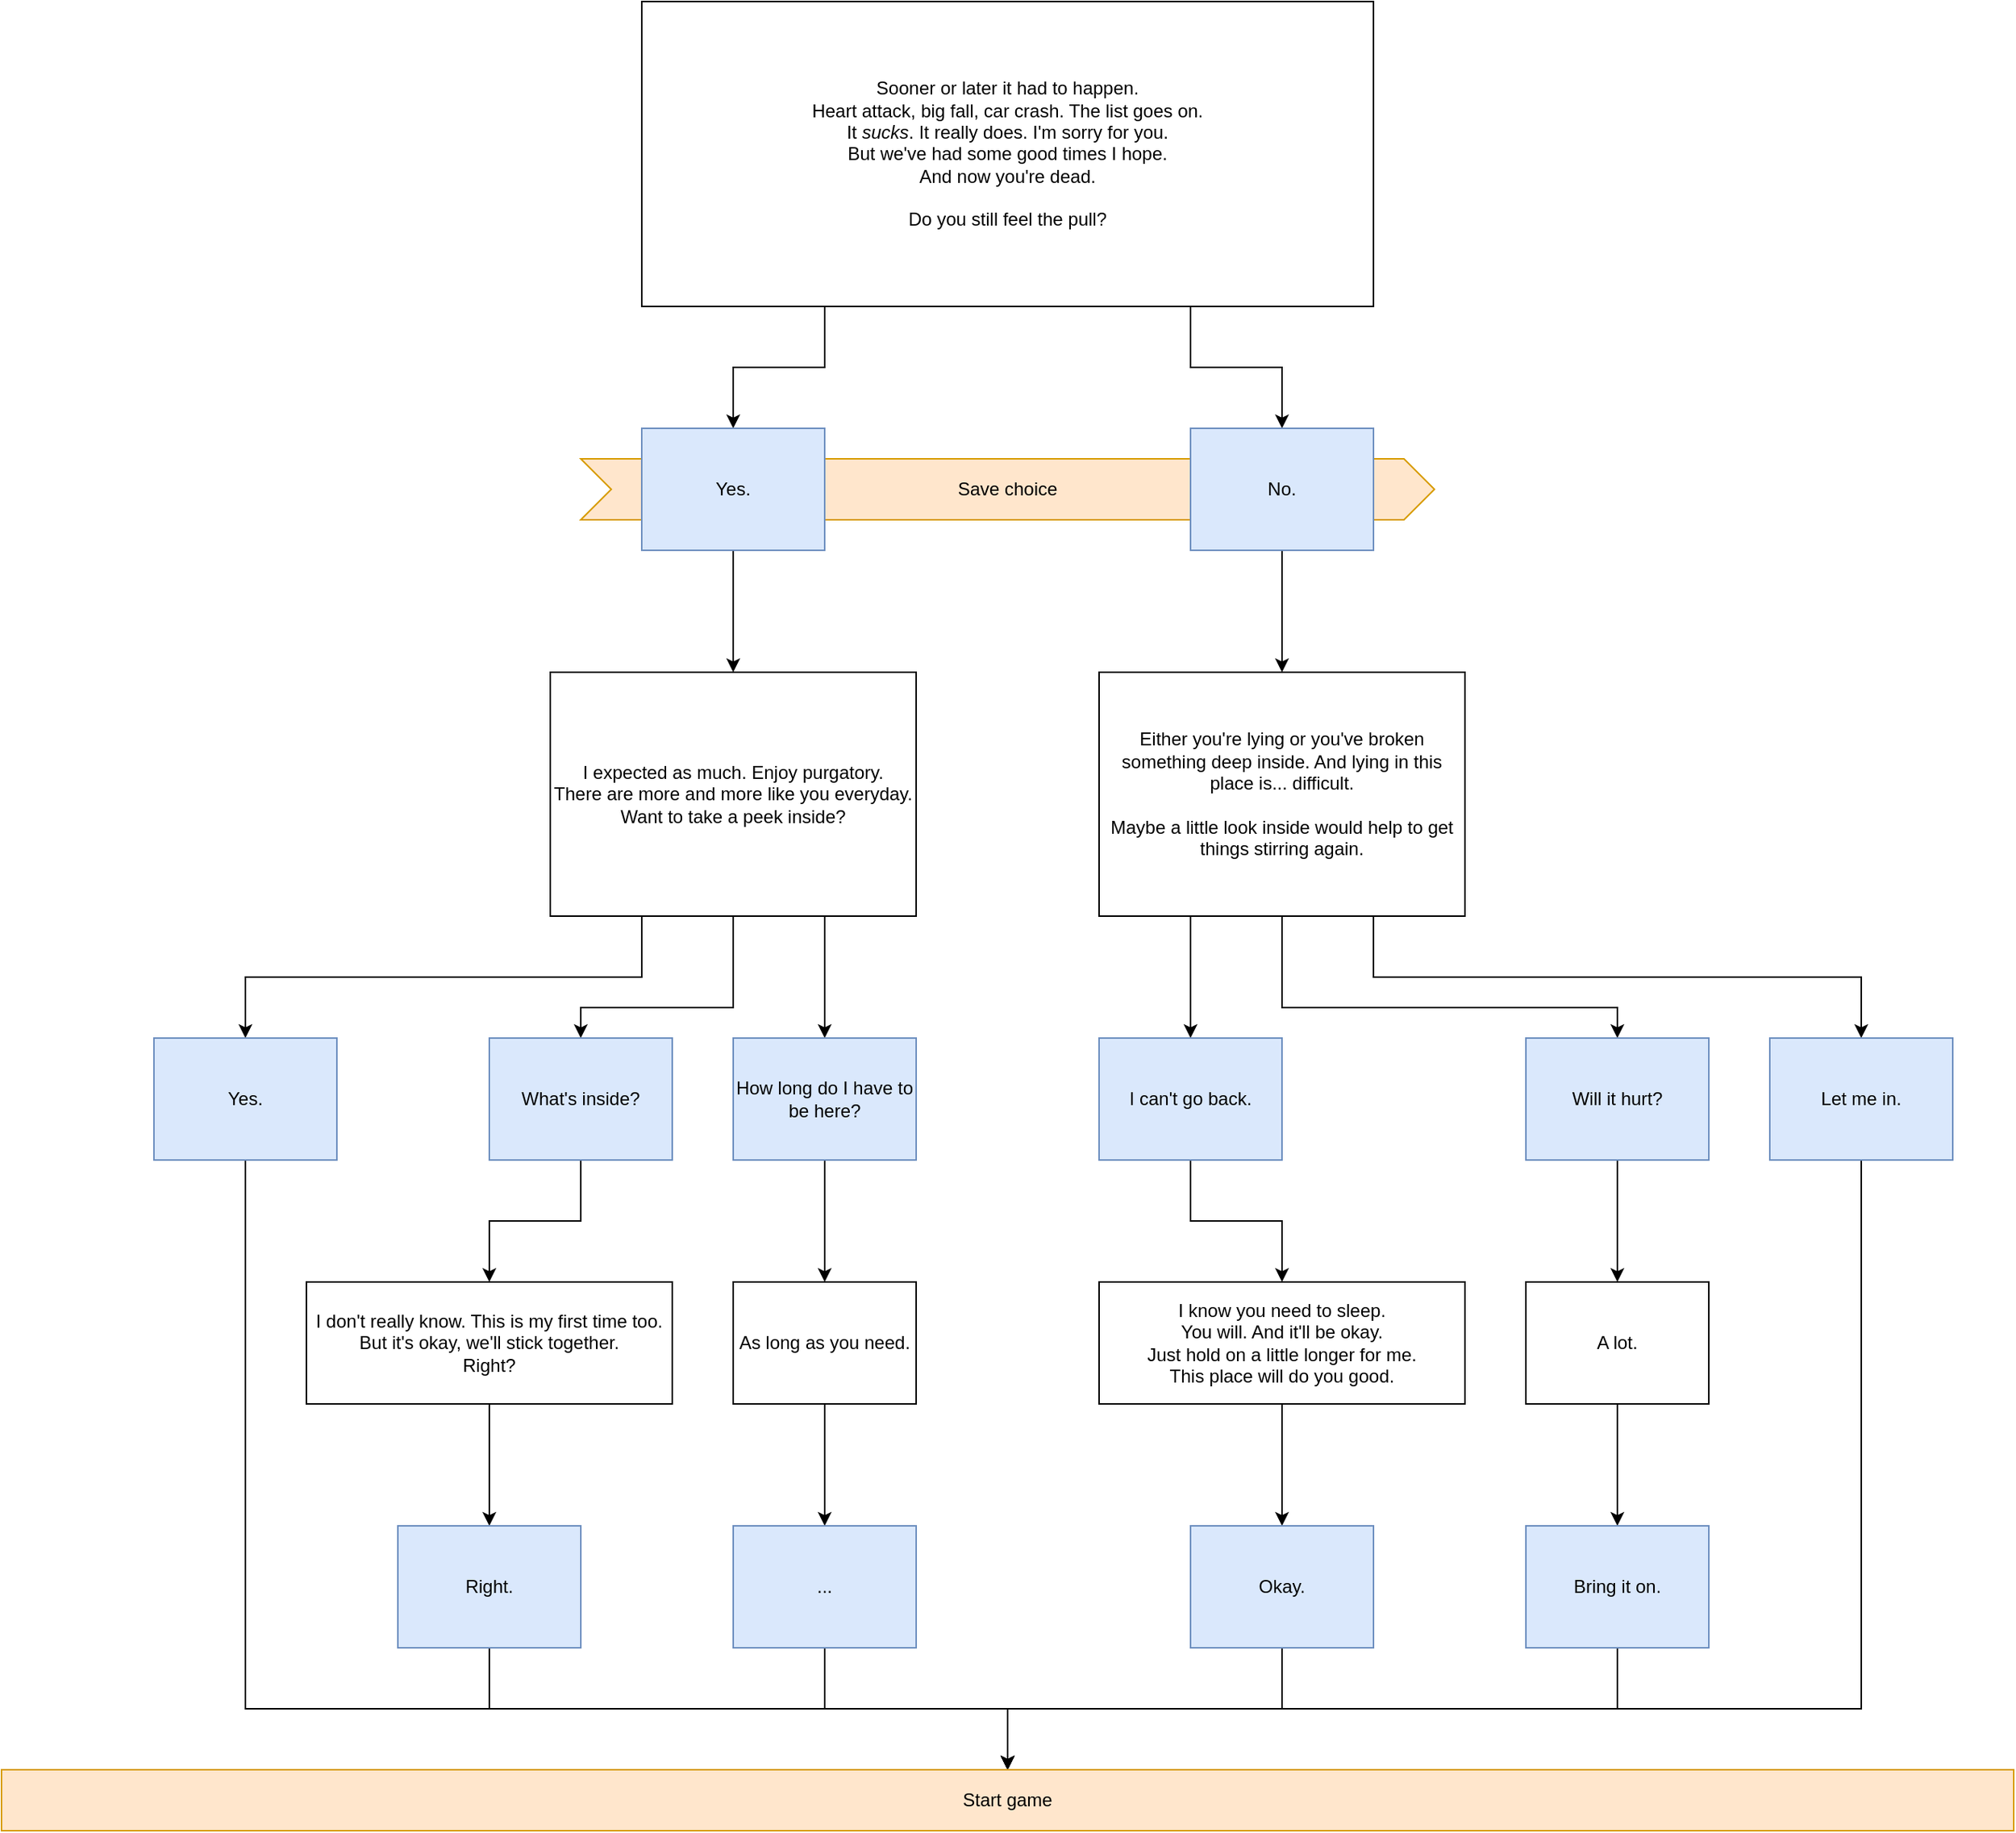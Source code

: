 <mxfile version="20.8.16" type="device"><diagram name="Page-1" id="9EiyZ1BNVSUMSjkSduWT"><mxGraphModel dx="1909" dy="1431" grid="1" gridSize="10" guides="1" tooltips="1" connect="1" arrows="1" fold="1" page="1" pageScale="1" pageWidth="800" pageHeight="1000" math="0" shadow="0"><root><mxCell id="0"/><mxCell id="1" parent="0"/><mxCell id="VPzdgXESMptgld31m5rg-24" value="Save choice" style="shape=step;perimeter=stepPerimeter;whiteSpace=wrap;html=1;fixedSize=1;fillColor=#ffe6cc;strokeColor=#d79b00;" vertex="1" parent="1"><mxGeometry x="420" y="340" width="560" height="40" as="geometry"/></mxCell><mxCell id="VPzdgXESMptgld31m5rg-22" style="edgeStyle=orthogonalEdgeStyle;rounded=0;orthogonalLoop=1;jettySize=auto;html=1;exitX=0.25;exitY=1;exitDx=0;exitDy=0;entryX=0.5;entryY=0;entryDx=0;entryDy=0;" edge="1" parent="1" source="VPzdgXESMptgld31m5rg-2" target="VPzdgXESMptgld31m5rg-18"><mxGeometry relative="1" as="geometry"/></mxCell><mxCell id="VPzdgXESMptgld31m5rg-23" style="edgeStyle=orthogonalEdgeStyle;rounded=0;orthogonalLoop=1;jettySize=auto;html=1;exitX=0.75;exitY=1;exitDx=0;exitDy=0;" edge="1" parent="1" source="VPzdgXESMptgld31m5rg-2" target="VPzdgXESMptgld31m5rg-19"><mxGeometry relative="1" as="geometry"/></mxCell><mxCell id="VPzdgXESMptgld31m5rg-2" value="Sooner or later it had to happen.&lt;br&gt;Heart attack, big fall, car crash. The list goes on.&lt;br&gt;It &lt;i&gt;sucks&lt;/i&gt;. It really does. I'm sorry for you.&lt;br&gt;But we've had some good times I hope.&lt;br&gt;And now you're dead.&lt;br&gt;&lt;br&gt;Do you still feel the pull?" style="rounded=0;whiteSpace=wrap;html=1;" vertex="1" parent="1"><mxGeometry x="460" y="40" width="480" height="200" as="geometry"/></mxCell><mxCell id="VPzdgXESMptgld31m5rg-29" style="edgeStyle=orthogonalEdgeStyle;rounded=0;orthogonalLoop=1;jettySize=auto;html=1;exitX=0.5;exitY=1;exitDx=0;exitDy=0;entryX=0.5;entryY=0;entryDx=0;entryDy=0;" edge="1" parent="1" source="VPzdgXESMptgld31m5rg-18" target="VPzdgXESMptgld31m5rg-28"><mxGeometry relative="1" as="geometry"/></mxCell><mxCell id="VPzdgXESMptgld31m5rg-18" value="Yes." style="rounded=0;whiteSpace=wrap;html=1;fillColor=#dae8fc;strokeColor=#6c8ebf;" vertex="1" parent="1"><mxGeometry x="460" y="320" width="120" height="80" as="geometry"/></mxCell><mxCell id="VPzdgXESMptgld31m5rg-31" style="edgeStyle=orthogonalEdgeStyle;rounded=0;orthogonalLoop=1;jettySize=auto;html=1;exitX=0.5;exitY=1;exitDx=0;exitDy=0;entryX=0.5;entryY=0;entryDx=0;entryDy=0;" edge="1" parent="1" source="VPzdgXESMptgld31m5rg-19" target="VPzdgXESMptgld31m5rg-30"><mxGeometry relative="1" as="geometry"/></mxCell><mxCell id="VPzdgXESMptgld31m5rg-19" value="No." style="rounded=0;whiteSpace=wrap;html=1;fillColor=#dae8fc;strokeColor=#6c8ebf;" vertex="1" parent="1"><mxGeometry x="820" y="320" width="120" height="80" as="geometry"/></mxCell><mxCell id="VPzdgXESMptgld31m5rg-80" style="edgeStyle=orthogonalEdgeStyle;rounded=0;orthogonalLoop=1;jettySize=auto;html=1;exitX=0.5;exitY=1;exitDx=0;exitDy=0;entryX=0.5;entryY=0;entryDx=0;entryDy=0;" edge="1" parent="1" source="VPzdgXESMptgld31m5rg-28" target="VPzdgXESMptgld31m5rg-33"><mxGeometry relative="1" as="geometry"><Array as="points"><mxPoint x="520" y="700"/><mxPoint x="420" y="700"/></Array></mxGeometry></mxCell><mxCell id="VPzdgXESMptgld31m5rg-81" style="edgeStyle=orthogonalEdgeStyle;rounded=0;orthogonalLoop=1;jettySize=auto;html=1;exitX=0.75;exitY=1;exitDx=0;exitDy=0;entryX=0.5;entryY=0;entryDx=0;entryDy=0;" edge="1" parent="1" source="VPzdgXESMptgld31m5rg-28" target="VPzdgXESMptgld31m5rg-32"><mxGeometry relative="1" as="geometry"/></mxCell><mxCell id="VPzdgXESMptgld31m5rg-82" style="edgeStyle=orthogonalEdgeStyle;rounded=0;orthogonalLoop=1;jettySize=auto;html=1;exitX=0.25;exitY=1;exitDx=0;exitDy=0;entryX=0.5;entryY=0;entryDx=0;entryDy=0;" edge="1" parent="1" source="VPzdgXESMptgld31m5rg-28" target="VPzdgXESMptgld31m5rg-34"><mxGeometry relative="1" as="geometry"/></mxCell><mxCell id="VPzdgXESMptgld31m5rg-28" value="I expected as much. Enjoy purgatory.&lt;br&gt;There are more and more like you everyday.&lt;br&gt;Want to take a peek inside?" style="rounded=0;whiteSpace=wrap;html=1;" vertex="1" parent="1"><mxGeometry x="400" y="480" width="240" height="160" as="geometry"/></mxCell><mxCell id="VPzdgXESMptgld31m5rg-41" style="edgeStyle=orthogonalEdgeStyle;rounded=0;orthogonalLoop=1;jettySize=auto;html=1;exitX=0.5;exitY=1;exitDx=0;exitDy=0;entryX=0.5;entryY=0;entryDx=0;entryDy=0;" edge="1" parent="1" source="VPzdgXESMptgld31m5rg-30" target="VPzdgXESMptgld31m5rg-39"><mxGeometry relative="1" as="geometry"><Array as="points"><mxPoint x="880" y="700"/><mxPoint x="1100" y="700"/></Array></mxGeometry></mxCell><mxCell id="VPzdgXESMptgld31m5rg-42" style="edgeStyle=orthogonalEdgeStyle;rounded=0;orthogonalLoop=1;jettySize=auto;html=1;exitX=0.25;exitY=1;exitDx=0;exitDy=0;entryX=0.5;entryY=0;entryDx=0;entryDy=0;" edge="1" parent="1" source="VPzdgXESMptgld31m5rg-30" target="VPzdgXESMptgld31m5rg-38"><mxGeometry relative="1" as="geometry"/></mxCell><mxCell id="VPzdgXESMptgld31m5rg-43" style="edgeStyle=orthogonalEdgeStyle;rounded=0;orthogonalLoop=1;jettySize=auto;html=1;exitX=0.75;exitY=1;exitDx=0;exitDy=0;entryX=0.5;entryY=0;entryDx=0;entryDy=0;" edge="1" parent="1" source="VPzdgXESMptgld31m5rg-30" target="VPzdgXESMptgld31m5rg-40"><mxGeometry relative="1" as="geometry"/></mxCell><mxCell id="VPzdgXESMptgld31m5rg-30" value="Either you're lying or you've broken something deep inside. And lying in this place is... difficult.&lt;br&gt;&lt;br&gt;Maybe a little look inside would help to get things stirring again." style="rounded=0;whiteSpace=wrap;html=1;" vertex="1" parent="1"><mxGeometry x="760" y="480" width="240" height="160" as="geometry"/></mxCell><mxCell id="VPzdgXESMptgld31m5rg-53" style="edgeStyle=orthogonalEdgeStyle;rounded=0;orthogonalLoop=1;jettySize=auto;html=1;exitX=0.5;exitY=1;exitDx=0;exitDy=0;entryX=0.5;entryY=0;entryDx=0;entryDy=0;" edge="1" parent="1" source="VPzdgXESMptgld31m5rg-32" target="VPzdgXESMptgld31m5rg-50"><mxGeometry relative="1" as="geometry"/></mxCell><mxCell id="VPzdgXESMptgld31m5rg-32" value="How long do I have to be here?" style="rounded=0;whiteSpace=wrap;html=1;fillColor=#dae8fc;strokeColor=#6c8ebf;" vertex="1" parent="1"><mxGeometry x="520" y="720" width="120" height="80" as="geometry"/></mxCell><mxCell id="VPzdgXESMptgld31m5rg-47" style="edgeStyle=orthogonalEdgeStyle;rounded=0;orthogonalLoop=1;jettySize=auto;html=1;exitX=0.5;exitY=1;exitDx=0;exitDy=0;entryX=0.5;entryY=0;entryDx=0;entryDy=0;" edge="1" parent="1" source="VPzdgXESMptgld31m5rg-33" target="VPzdgXESMptgld31m5rg-46"><mxGeometry relative="1" as="geometry"/></mxCell><mxCell id="VPzdgXESMptgld31m5rg-33" value="What's inside?" style="rounded=0;whiteSpace=wrap;html=1;fillColor=#dae8fc;strokeColor=#6c8ebf;" vertex="1" parent="1"><mxGeometry x="360" y="720" width="120" height="80" as="geometry"/></mxCell><mxCell id="VPzdgXESMptgld31m5rg-73" style="edgeStyle=orthogonalEdgeStyle;rounded=0;orthogonalLoop=1;jettySize=auto;html=1;exitX=0.5;exitY=1;exitDx=0;exitDy=0;entryX=0.5;entryY=0;entryDx=0;entryDy=0;" edge="1" parent="1" source="VPzdgXESMptgld31m5rg-34" target="VPzdgXESMptgld31m5rg-65"><mxGeometry relative="1" as="geometry"><Array as="points"><mxPoint x="200" y="1160"/><mxPoint x="700" y="1160"/></Array></mxGeometry></mxCell><mxCell id="VPzdgXESMptgld31m5rg-34" value="Yes." style="rounded=0;whiteSpace=wrap;html=1;fillColor=#dae8fc;strokeColor=#6c8ebf;" vertex="1" parent="1"><mxGeometry x="140" y="720" width="120" height="80" as="geometry"/></mxCell><mxCell id="VPzdgXESMptgld31m5rg-57" style="edgeStyle=orthogonalEdgeStyle;rounded=0;orthogonalLoop=1;jettySize=auto;html=1;exitX=0.5;exitY=1;exitDx=0;exitDy=0;entryX=0.5;entryY=0;entryDx=0;entryDy=0;" edge="1" parent="1" source="VPzdgXESMptgld31m5rg-38" target="VPzdgXESMptgld31m5rg-56"><mxGeometry relative="1" as="geometry"/></mxCell><mxCell id="VPzdgXESMptgld31m5rg-38" value="I can't go back." style="rounded=0;whiteSpace=wrap;html=1;fillColor=#dae8fc;strokeColor=#6c8ebf;" vertex="1" parent="1"><mxGeometry x="760" y="720" width="120" height="80" as="geometry"/></mxCell><mxCell id="VPzdgXESMptgld31m5rg-61" style="edgeStyle=orthogonalEdgeStyle;rounded=0;orthogonalLoop=1;jettySize=auto;html=1;exitX=0.5;exitY=1;exitDx=0;exitDy=0;entryX=0.5;entryY=0;entryDx=0;entryDy=0;" edge="1" parent="1" source="VPzdgXESMptgld31m5rg-39" target="VPzdgXESMptgld31m5rg-60"><mxGeometry relative="1" as="geometry"/></mxCell><mxCell id="VPzdgXESMptgld31m5rg-39" value="Will it hurt?" style="rounded=0;whiteSpace=wrap;html=1;fillColor=#dae8fc;strokeColor=#6c8ebf;" vertex="1" parent="1"><mxGeometry x="1040" y="720" width="120" height="80" as="geometry"/></mxCell><mxCell id="VPzdgXESMptgld31m5rg-79" style="edgeStyle=orthogonalEdgeStyle;rounded=0;orthogonalLoop=1;jettySize=auto;html=1;exitX=0.5;exitY=1;exitDx=0;exitDy=0;entryX=0.5;entryY=0;entryDx=0;entryDy=0;" edge="1" parent="1" source="VPzdgXESMptgld31m5rg-40" target="VPzdgXESMptgld31m5rg-65"><mxGeometry relative="1" as="geometry"><Array as="points"><mxPoint x="1260" y="1160"/><mxPoint x="700" y="1160"/></Array></mxGeometry></mxCell><mxCell id="VPzdgXESMptgld31m5rg-40" value="Let me in." style="rounded=0;whiteSpace=wrap;html=1;fillColor=#dae8fc;strokeColor=#6c8ebf;" vertex="1" parent="1"><mxGeometry x="1200" y="720" width="120" height="80" as="geometry"/></mxCell><mxCell id="VPzdgXESMptgld31m5rg-49" style="edgeStyle=orthogonalEdgeStyle;rounded=0;orthogonalLoop=1;jettySize=auto;html=1;exitX=0.5;exitY=1;exitDx=0;exitDy=0;entryX=0.5;entryY=0;entryDx=0;entryDy=0;" edge="1" parent="1" source="VPzdgXESMptgld31m5rg-46" target="VPzdgXESMptgld31m5rg-48"><mxGeometry relative="1" as="geometry"/></mxCell><mxCell id="VPzdgXESMptgld31m5rg-46" value="I don't really know. This is my first time too.&lt;br&gt;But it's okay, we'll stick together.&lt;br&gt;Right?" style="rounded=0;whiteSpace=wrap;html=1;" vertex="1" parent="1"><mxGeometry x="240" y="880" width="240" height="80" as="geometry"/></mxCell><mxCell id="VPzdgXESMptgld31m5rg-74" style="edgeStyle=orthogonalEdgeStyle;rounded=0;orthogonalLoop=1;jettySize=auto;html=1;exitX=0.5;exitY=1;exitDx=0;exitDy=0;entryX=0.5;entryY=0;entryDx=0;entryDy=0;" edge="1" parent="1" source="VPzdgXESMptgld31m5rg-48" target="VPzdgXESMptgld31m5rg-65"><mxGeometry relative="1" as="geometry"/></mxCell><mxCell id="VPzdgXESMptgld31m5rg-48" value="Right." style="rounded=0;whiteSpace=wrap;html=1;fillColor=#dae8fc;strokeColor=#6c8ebf;" vertex="1" parent="1"><mxGeometry x="300" y="1040" width="120" height="80" as="geometry"/></mxCell><mxCell id="VPzdgXESMptgld31m5rg-52" style="edgeStyle=orthogonalEdgeStyle;rounded=0;orthogonalLoop=1;jettySize=auto;html=1;exitX=0.5;exitY=1;exitDx=0;exitDy=0;entryX=0.5;entryY=0;entryDx=0;entryDy=0;" edge="1" parent="1" source="VPzdgXESMptgld31m5rg-50" target="VPzdgXESMptgld31m5rg-51"><mxGeometry relative="1" as="geometry"/></mxCell><mxCell id="VPzdgXESMptgld31m5rg-50" value="As long as you need." style="rounded=0;whiteSpace=wrap;html=1;" vertex="1" parent="1"><mxGeometry x="520" y="880" width="120" height="80" as="geometry"/></mxCell><mxCell id="VPzdgXESMptgld31m5rg-75" style="edgeStyle=orthogonalEdgeStyle;rounded=0;orthogonalLoop=1;jettySize=auto;html=1;exitX=0.5;exitY=1;exitDx=0;exitDy=0;entryX=0.5;entryY=0;entryDx=0;entryDy=0;" edge="1" parent="1" source="VPzdgXESMptgld31m5rg-51" target="VPzdgXESMptgld31m5rg-65"><mxGeometry relative="1" as="geometry"/></mxCell><mxCell id="VPzdgXESMptgld31m5rg-51" value="..." style="rounded=0;whiteSpace=wrap;html=1;fillColor=#dae8fc;strokeColor=#6c8ebf;" vertex="1" parent="1"><mxGeometry x="520" y="1040" width="120" height="80" as="geometry"/></mxCell><mxCell id="VPzdgXESMptgld31m5rg-59" style="edgeStyle=orthogonalEdgeStyle;rounded=0;orthogonalLoop=1;jettySize=auto;html=1;exitX=0.5;exitY=1;exitDx=0;exitDy=0;entryX=0.5;entryY=0;entryDx=0;entryDy=0;" edge="1" parent="1" source="VPzdgXESMptgld31m5rg-56" target="VPzdgXESMptgld31m5rg-58"><mxGeometry relative="1" as="geometry"/></mxCell><mxCell id="VPzdgXESMptgld31m5rg-56" value="I know you need to sleep.&lt;br&gt;You will. And it'll be okay.&lt;br&gt;Just hold on a little longer for me.&lt;br&gt;This place will do you good." style="rounded=0;whiteSpace=wrap;html=1;" vertex="1" parent="1"><mxGeometry x="760" y="880" width="240" height="80" as="geometry"/></mxCell><mxCell id="VPzdgXESMptgld31m5rg-76" style="edgeStyle=orthogonalEdgeStyle;rounded=0;orthogonalLoop=1;jettySize=auto;html=1;exitX=0.5;exitY=1;exitDx=0;exitDy=0;entryX=0.5;entryY=0;entryDx=0;entryDy=0;" edge="1" parent="1" source="VPzdgXESMptgld31m5rg-58" target="VPzdgXESMptgld31m5rg-65"><mxGeometry relative="1" as="geometry"/></mxCell><mxCell id="VPzdgXESMptgld31m5rg-58" value="Okay." style="rounded=0;whiteSpace=wrap;html=1;fillColor=#dae8fc;strokeColor=#6c8ebf;" vertex="1" parent="1"><mxGeometry x="820" y="1040" width="120" height="80" as="geometry"/></mxCell><mxCell id="VPzdgXESMptgld31m5rg-63" style="edgeStyle=orthogonalEdgeStyle;rounded=0;orthogonalLoop=1;jettySize=auto;html=1;exitX=0.5;exitY=1;exitDx=0;exitDy=0;entryX=0.5;entryY=0;entryDx=0;entryDy=0;" edge="1" parent="1" source="VPzdgXESMptgld31m5rg-60" target="VPzdgXESMptgld31m5rg-62"><mxGeometry relative="1" as="geometry"/></mxCell><mxCell id="VPzdgXESMptgld31m5rg-60" value="A lot." style="rounded=0;whiteSpace=wrap;html=1;" vertex="1" parent="1"><mxGeometry x="1040" y="880" width="120" height="80" as="geometry"/></mxCell><mxCell id="VPzdgXESMptgld31m5rg-78" style="edgeStyle=orthogonalEdgeStyle;rounded=0;orthogonalLoop=1;jettySize=auto;html=1;exitX=0.5;exitY=1;exitDx=0;exitDy=0;entryX=0.5;entryY=0;entryDx=0;entryDy=0;" edge="1" parent="1" source="VPzdgXESMptgld31m5rg-62" target="VPzdgXESMptgld31m5rg-65"><mxGeometry relative="1" as="geometry"/></mxCell><mxCell id="VPzdgXESMptgld31m5rg-62" value="Bring it on." style="rounded=0;whiteSpace=wrap;html=1;fillColor=#dae8fc;strokeColor=#6c8ebf;" vertex="1" parent="1"><mxGeometry x="1040" y="1040" width="120" height="80" as="geometry"/></mxCell><mxCell id="VPzdgXESMptgld31m5rg-65" value="Start game" style="rounded=0;whiteSpace=wrap;html=1;fillColor=#ffe6cc;strokeColor=#d79b00;" vertex="1" parent="1"><mxGeometry x="40" y="1200" width="1320" height="40" as="geometry"/></mxCell></root></mxGraphModel></diagram></mxfile>